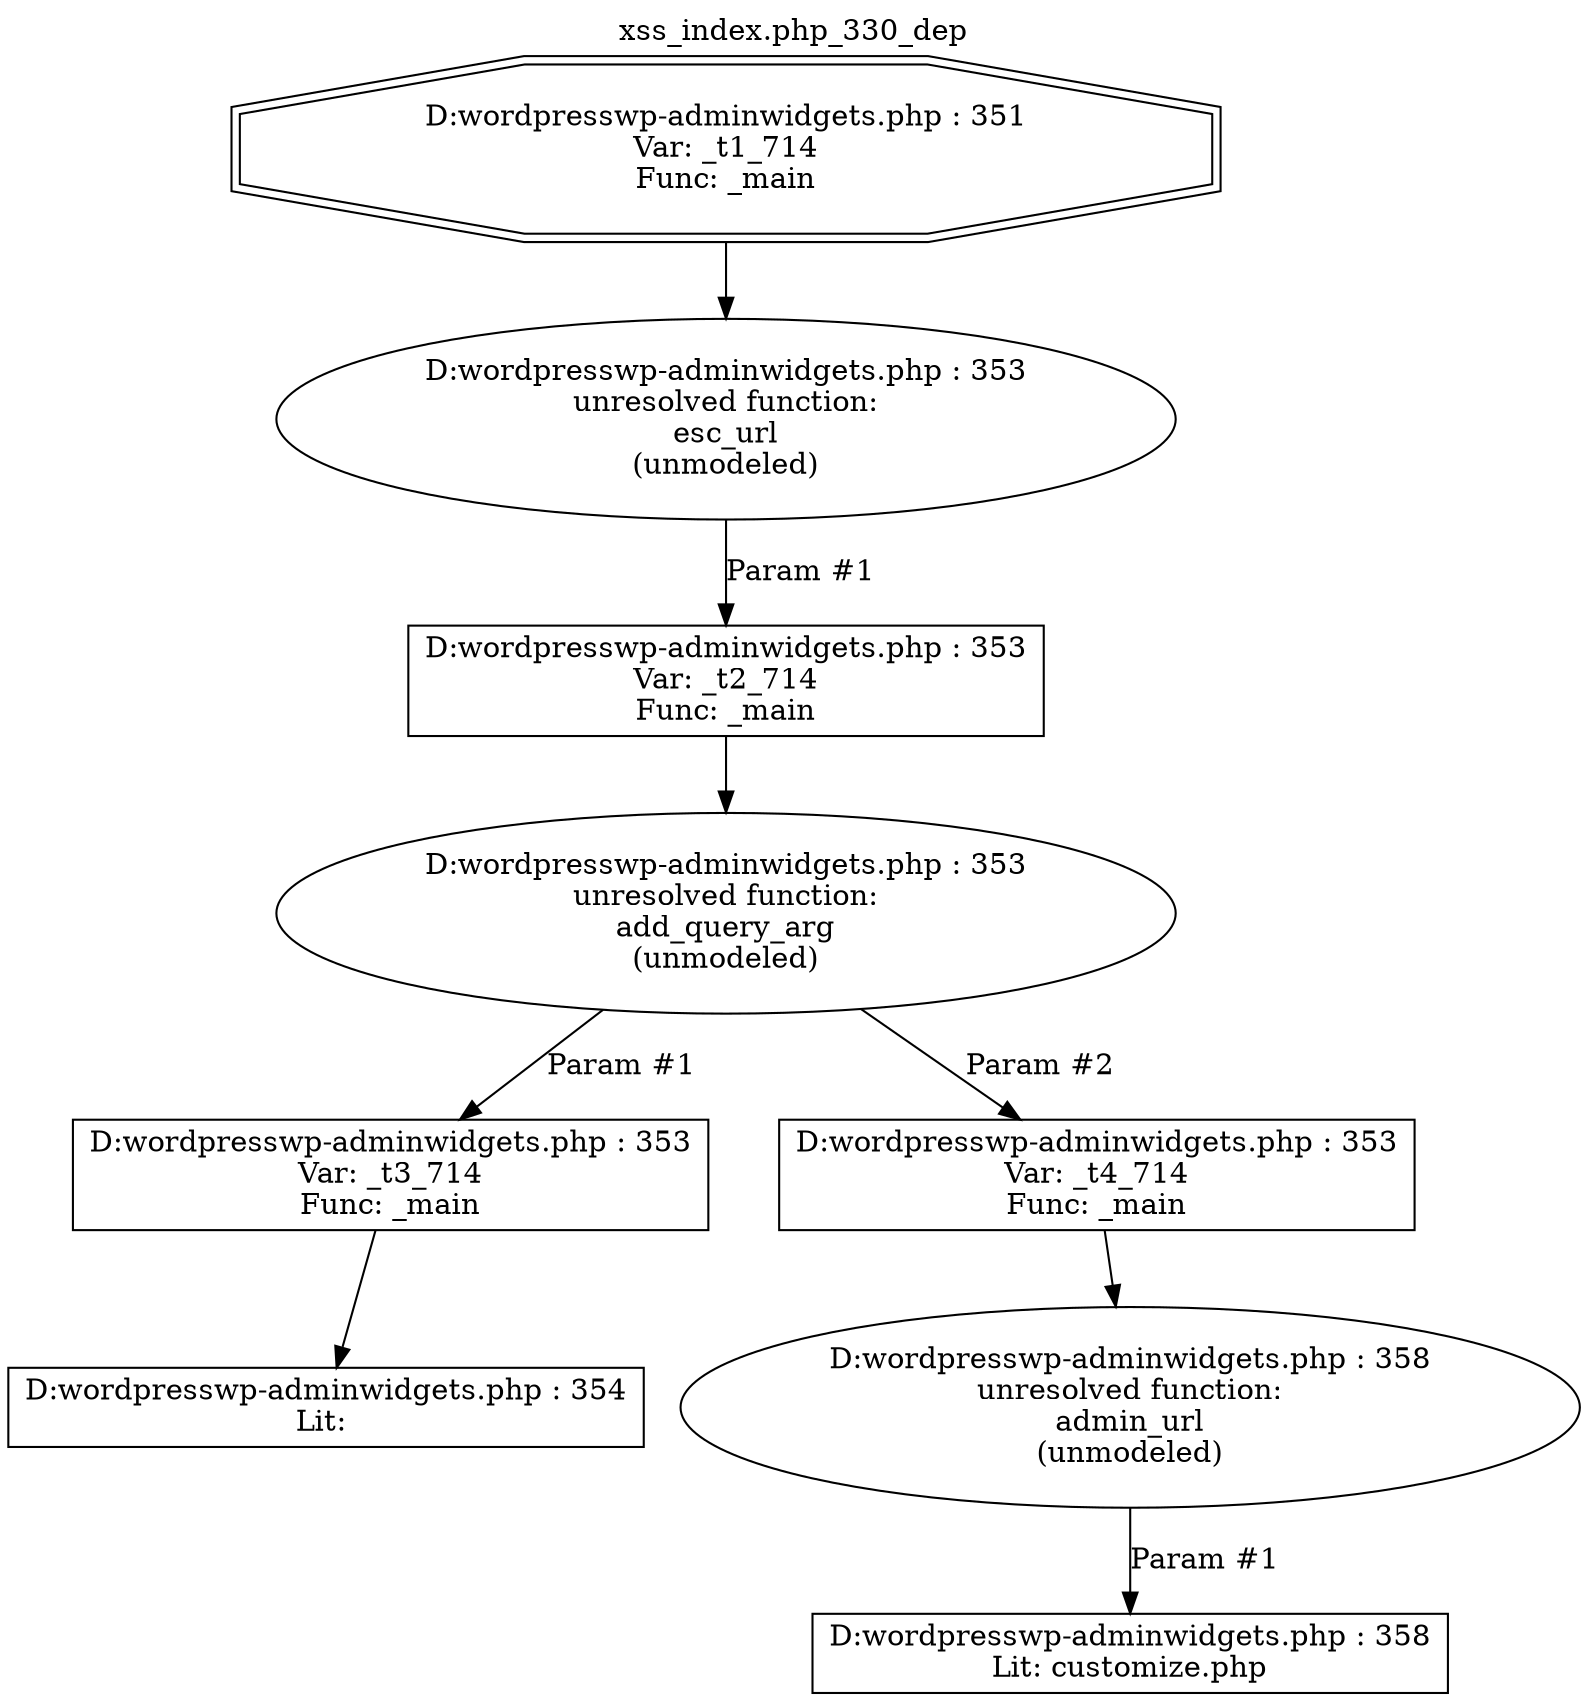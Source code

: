 digraph cfg {
  label="xss_index.php_330_dep";
  labelloc=t;
  n1 [shape=doubleoctagon, label="D:\wordpress\wp-admin\widgets.php : 351\nVar: _t1_714\nFunc: _main\n"];
  n2 [shape=ellipse, label="D:\wordpress\wp-admin\widgets.php : 353\nunresolved function:\nesc_url\n(unmodeled)\n"];
  n3 [shape=box, label="D:\wordpress\wp-admin\widgets.php : 353\nVar: _t2_714\nFunc: _main\n"];
  n4 [shape=ellipse, label="D:\wordpress\wp-admin\widgets.php : 353\nunresolved function:\nadd_query_arg\n(unmodeled)\n"];
  n5 [shape=box, label="D:\wordpress\wp-admin\widgets.php : 353\nVar: _t3_714\nFunc: _main\n"];
  n6 [shape=box, label="D:\wordpress\wp-admin\widgets.php : 354\nLit: \n"];
  n7 [shape=box, label="D:\wordpress\wp-admin\widgets.php : 353\nVar: _t4_714\nFunc: _main\n"];
  n8 [shape=ellipse, label="D:\wordpress\wp-admin\widgets.php : 358\nunresolved function:\nadmin_url\n(unmodeled)\n"];
  n9 [shape=box, label="D:\wordpress\wp-admin\widgets.php : 358\nLit: customize.php\n"];
  n1 -> n2;
  n3 -> n4;
  n5 -> n6;
  n4 -> n5[label="Param #1"];
  n4 -> n7[label="Param #2"];
  n7 -> n8;
  n8 -> n9[label="Param #1"];
  n2 -> n3[label="Param #1"];
}
